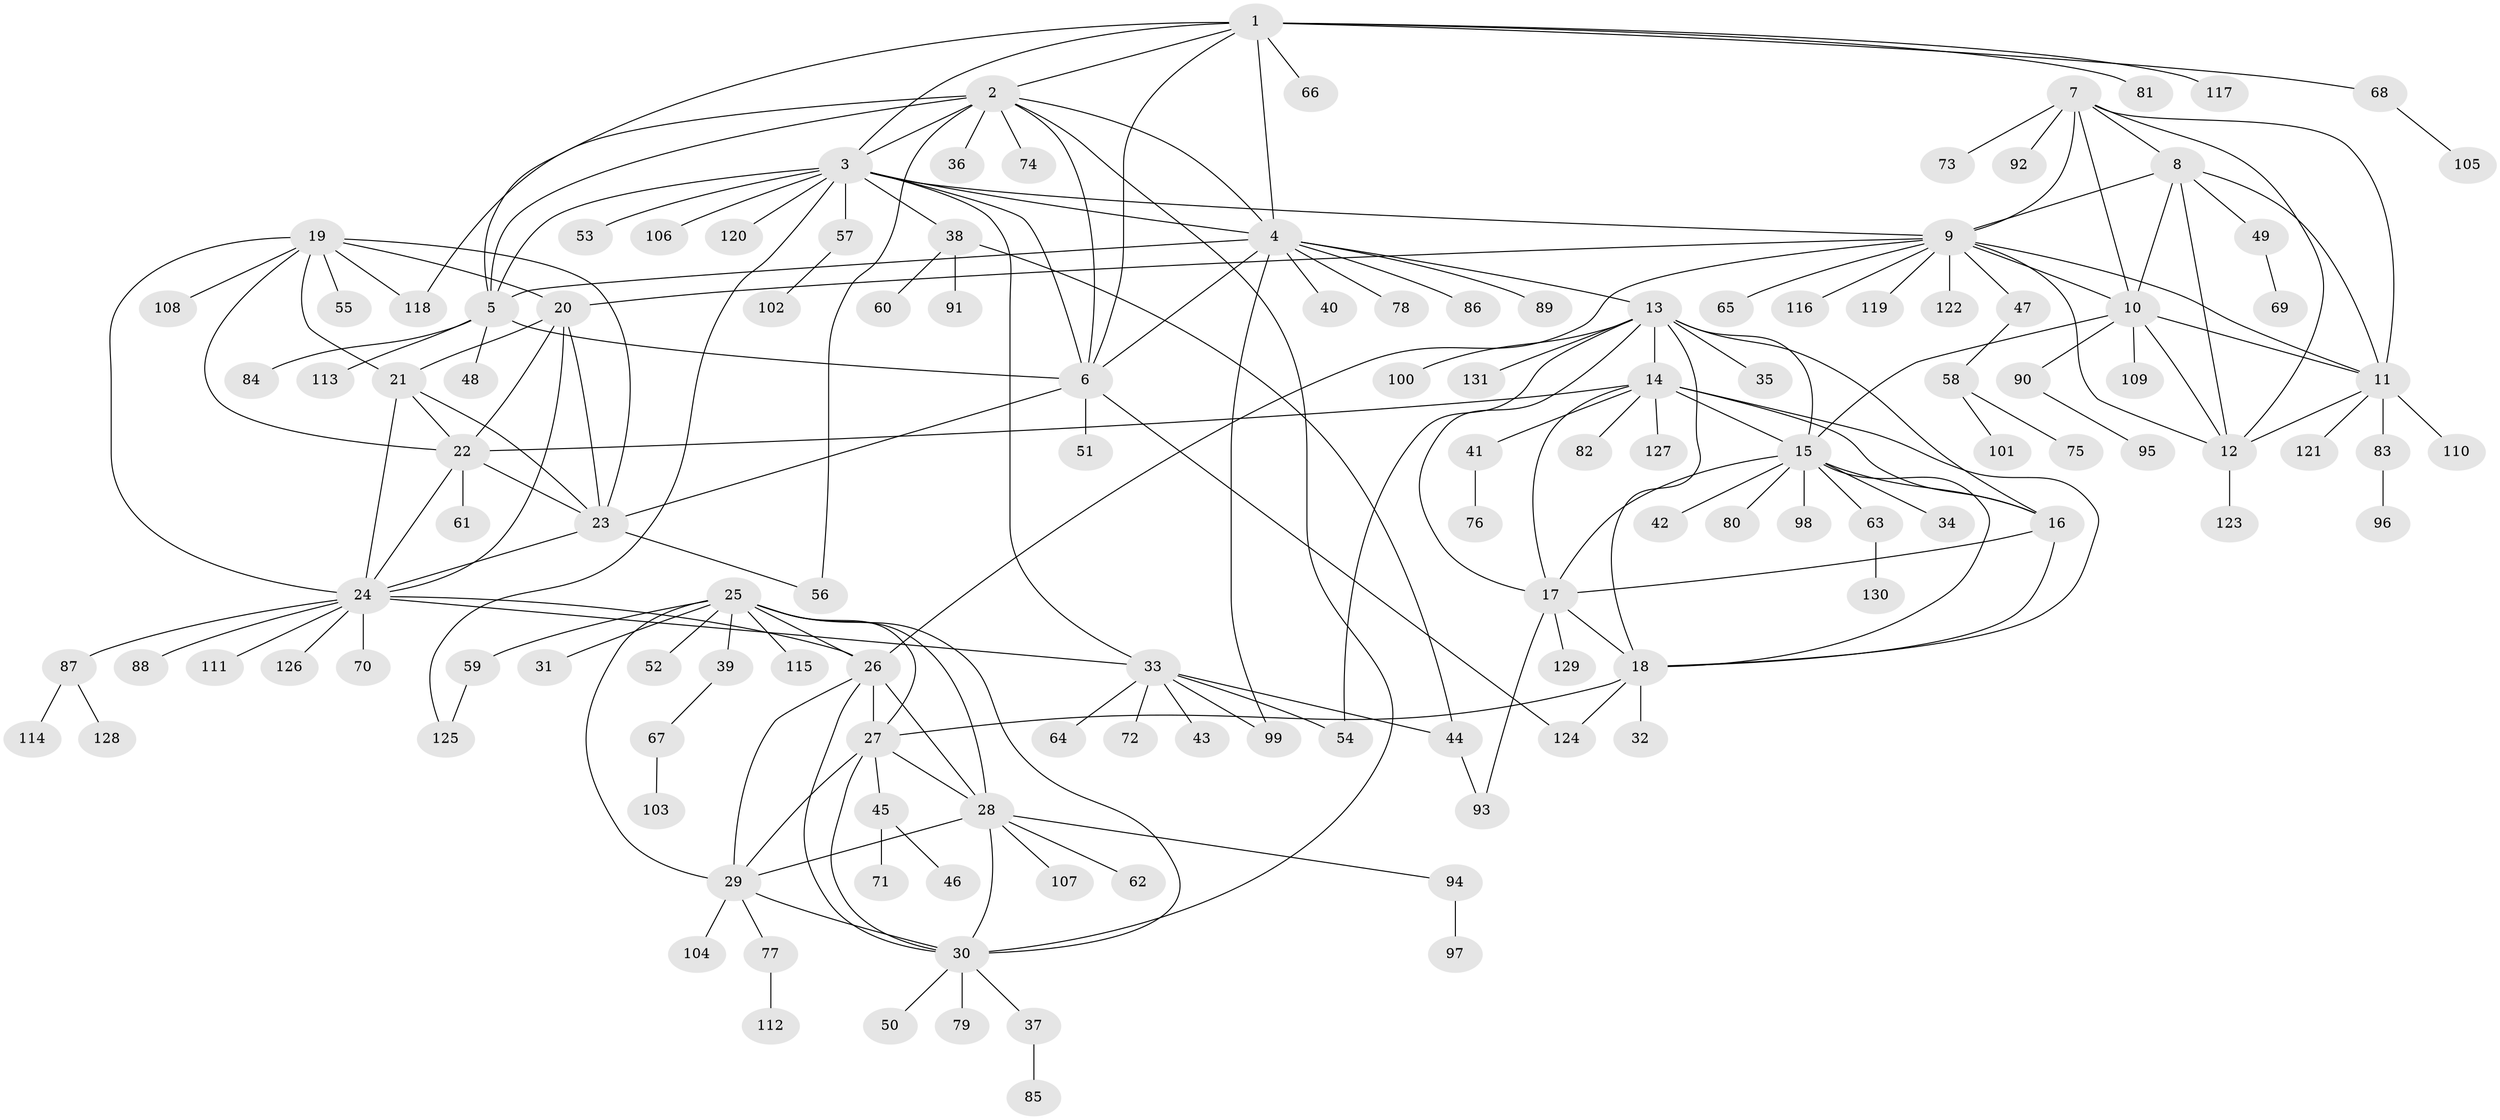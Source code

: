 // Generated by graph-tools (version 1.1) at 2025/26/03/09/25 03:26:38]
// undirected, 131 vertices, 195 edges
graph export_dot {
graph [start="1"]
  node [color=gray90,style=filled];
  1;
  2;
  3;
  4;
  5;
  6;
  7;
  8;
  9;
  10;
  11;
  12;
  13;
  14;
  15;
  16;
  17;
  18;
  19;
  20;
  21;
  22;
  23;
  24;
  25;
  26;
  27;
  28;
  29;
  30;
  31;
  32;
  33;
  34;
  35;
  36;
  37;
  38;
  39;
  40;
  41;
  42;
  43;
  44;
  45;
  46;
  47;
  48;
  49;
  50;
  51;
  52;
  53;
  54;
  55;
  56;
  57;
  58;
  59;
  60;
  61;
  62;
  63;
  64;
  65;
  66;
  67;
  68;
  69;
  70;
  71;
  72;
  73;
  74;
  75;
  76;
  77;
  78;
  79;
  80;
  81;
  82;
  83;
  84;
  85;
  86;
  87;
  88;
  89;
  90;
  91;
  92;
  93;
  94;
  95;
  96;
  97;
  98;
  99;
  100;
  101;
  102;
  103;
  104;
  105;
  106;
  107;
  108;
  109;
  110;
  111;
  112;
  113;
  114;
  115;
  116;
  117;
  118;
  119;
  120;
  121;
  122;
  123;
  124;
  125;
  126;
  127;
  128;
  129;
  130;
  131;
  1 -- 2;
  1 -- 3;
  1 -- 4;
  1 -- 5;
  1 -- 6;
  1 -- 66;
  1 -- 68;
  1 -- 81;
  1 -- 117;
  2 -- 3;
  2 -- 4;
  2 -- 5;
  2 -- 6;
  2 -- 30;
  2 -- 36;
  2 -- 56;
  2 -- 74;
  2 -- 118;
  3 -- 4;
  3 -- 5;
  3 -- 6;
  3 -- 9;
  3 -- 33;
  3 -- 38;
  3 -- 53;
  3 -- 57;
  3 -- 106;
  3 -- 120;
  3 -- 125;
  4 -- 5;
  4 -- 6;
  4 -- 13;
  4 -- 40;
  4 -- 78;
  4 -- 86;
  4 -- 89;
  4 -- 99;
  5 -- 6;
  5 -- 48;
  5 -- 84;
  5 -- 113;
  6 -- 23;
  6 -- 51;
  6 -- 124;
  7 -- 8;
  7 -- 9;
  7 -- 10;
  7 -- 11;
  7 -- 12;
  7 -- 73;
  7 -- 92;
  8 -- 9;
  8 -- 10;
  8 -- 11;
  8 -- 12;
  8 -- 49;
  9 -- 10;
  9 -- 11;
  9 -- 12;
  9 -- 20;
  9 -- 26;
  9 -- 47;
  9 -- 65;
  9 -- 116;
  9 -- 119;
  9 -- 122;
  10 -- 11;
  10 -- 12;
  10 -- 15;
  10 -- 90;
  10 -- 109;
  11 -- 12;
  11 -- 83;
  11 -- 110;
  11 -- 121;
  12 -- 123;
  13 -- 14;
  13 -- 15;
  13 -- 16;
  13 -- 17;
  13 -- 18;
  13 -- 35;
  13 -- 54;
  13 -- 100;
  13 -- 131;
  14 -- 15;
  14 -- 16;
  14 -- 17;
  14 -- 18;
  14 -- 22;
  14 -- 41;
  14 -- 82;
  14 -- 127;
  15 -- 16;
  15 -- 17;
  15 -- 18;
  15 -- 34;
  15 -- 42;
  15 -- 63;
  15 -- 80;
  15 -- 98;
  16 -- 17;
  16 -- 18;
  17 -- 18;
  17 -- 93;
  17 -- 129;
  18 -- 27;
  18 -- 32;
  18 -- 124;
  19 -- 20;
  19 -- 21;
  19 -- 22;
  19 -- 23;
  19 -- 24;
  19 -- 55;
  19 -- 108;
  19 -- 118;
  20 -- 21;
  20 -- 22;
  20 -- 23;
  20 -- 24;
  21 -- 22;
  21 -- 23;
  21 -- 24;
  22 -- 23;
  22 -- 24;
  22 -- 61;
  23 -- 24;
  23 -- 56;
  24 -- 26;
  24 -- 33;
  24 -- 70;
  24 -- 87;
  24 -- 88;
  24 -- 111;
  24 -- 126;
  25 -- 26;
  25 -- 27;
  25 -- 28;
  25 -- 29;
  25 -- 30;
  25 -- 31;
  25 -- 39;
  25 -- 52;
  25 -- 59;
  25 -- 115;
  26 -- 27;
  26 -- 28;
  26 -- 29;
  26 -- 30;
  27 -- 28;
  27 -- 29;
  27 -- 30;
  27 -- 45;
  28 -- 29;
  28 -- 30;
  28 -- 62;
  28 -- 94;
  28 -- 107;
  29 -- 30;
  29 -- 77;
  29 -- 104;
  30 -- 37;
  30 -- 50;
  30 -- 79;
  33 -- 43;
  33 -- 44;
  33 -- 54;
  33 -- 64;
  33 -- 72;
  33 -- 99;
  37 -- 85;
  38 -- 44;
  38 -- 60;
  38 -- 91;
  39 -- 67;
  41 -- 76;
  44 -- 93;
  45 -- 46;
  45 -- 71;
  47 -- 58;
  49 -- 69;
  57 -- 102;
  58 -- 75;
  58 -- 101;
  59 -- 125;
  63 -- 130;
  67 -- 103;
  68 -- 105;
  77 -- 112;
  83 -- 96;
  87 -- 114;
  87 -- 128;
  90 -- 95;
  94 -- 97;
}
